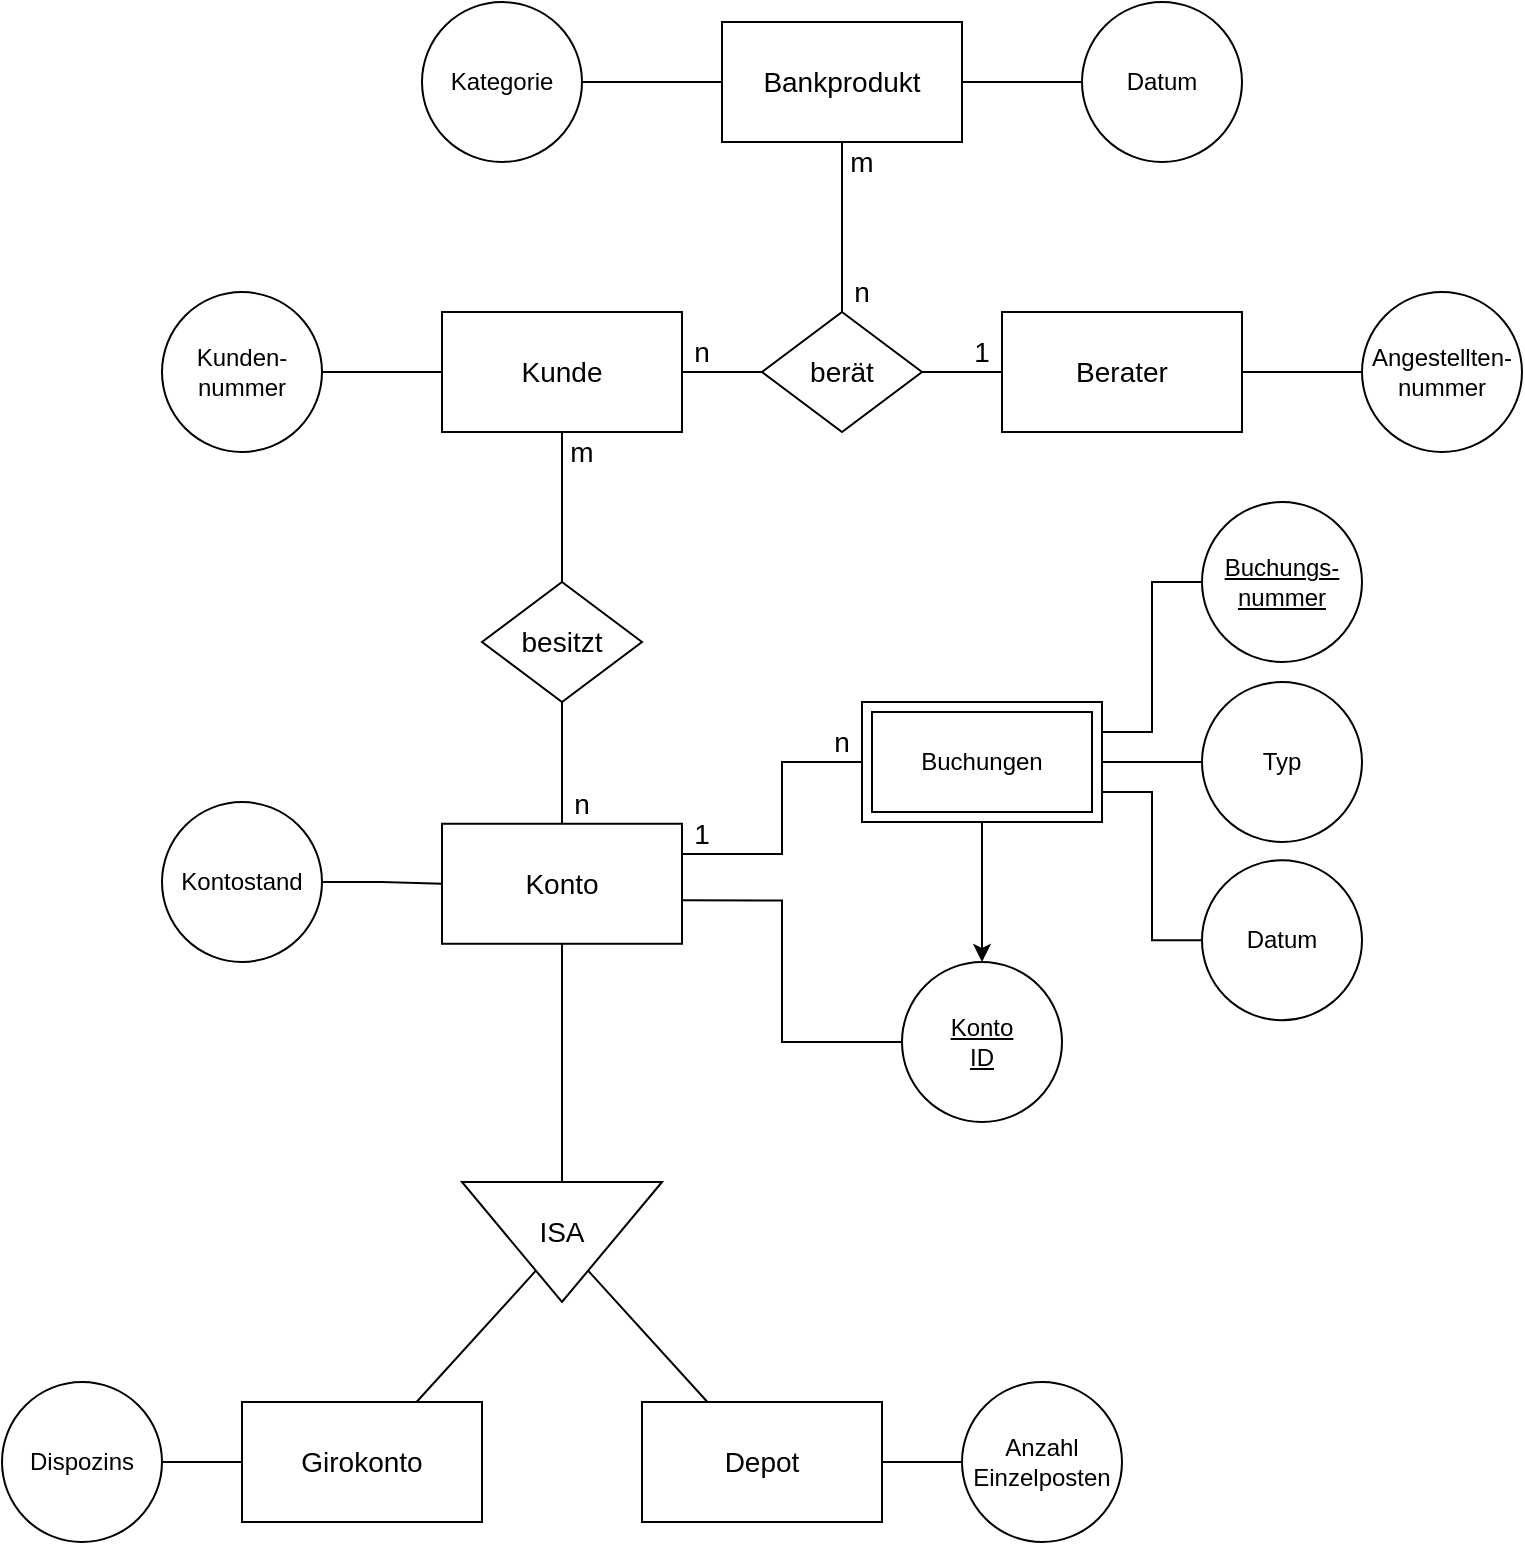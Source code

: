 <mxfile version="24.5.3" type="github">
  <diagram name="Page-1" id="e56a1550-8fbb-45ad-956c-1786394a9013">
    <mxGraphModel dx="1115" dy="600" grid="1" gridSize="10" guides="1" tooltips="1" connect="1" arrows="1" fold="1" page="1" pageScale="1" pageWidth="1100" pageHeight="850" background="none" math="0" shadow="0">
      <root>
        <mxCell id="0" />
        <mxCell id="1" parent="0" />
        <mxCell id="pQFQ0dTqDfRDQ7DIiyZo-3" style="edgeStyle=orthogonalEdgeStyle;rounded=0;orthogonalLoop=1;jettySize=auto;html=1;endArrow=none;endFill=0;" edge="1" parent="1" source="pQFQ0dTqDfRDQ7DIiyZo-1" target="pQFQ0dTqDfRDQ7DIiyZo-2">
          <mxGeometry relative="1" as="geometry" />
        </mxCell>
        <mxCell id="pQFQ0dTqDfRDQ7DIiyZo-1" value="&lt;font style=&quot;font-size: 14px;&quot;&gt;Kunde&lt;/font&gt;" style="rounded=0;whiteSpace=wrap;html=1;" vertex="1" parent="1">
          <mxGeometry x="490" y="185" width="120" height="60" as="geometry" />
        </mxCell>
        <mxCell id="pQFQ0dTqDfRDQ7DIiyZo-2" value="&lt;font style=&quot;font-size: 14px;&quot;&gt;Berater&lt;/font&gt;" style="rounded=0;whiteSpace=wrap;html=1;" vertex="1" parent="1">
          <mxGeometry x="770" y="185" width="120" height="60" as="geometry" />
        </mxCell>
        <mxCell id="pQFQ0dTqDfRDQ7DIiyZo-4" value="1" style="text;html=1;align=center;verticalAlign=middle;whiteSpace=wrap;rounded=0;fontSize=14;" vertex="1" parent="1">
          <mxGeometry x="750" y="195" width="20" height="20" as="geometry" />
        </mxCell>
        <mxCell id="pQFQ0dTqDfRDQ7DIiyZo-5" value="n" style="text;html=1;align=center;verticalAlign=middle;whiteSpace=wrap;rounded=0;fontSize=14;" vertex="1" parent="1">
          <mxGeometry x="610" y="195" width="20" height="20" as="geometry" />
        </mxCell>
        <mxCell id="pQFQ0dTqDfRDQ7DIiyZo-35" style="edgeStyle=orthogonalEdgeStyle;rounded=0;orthogonalLoop=1;jettySize=auto;html=1;endArrow=none;endFill=0;" edge="1" parent="1" source="pQFQ0dTqDfRDQ7DIiyZo-8" target="pQFQ0dTqDfRDQ7DIiyZo-14">
          <mxGeometry relative="1" as="geometry" />
        </mxCell>
        <mxCell id="pQFQ0dTqDfRDQ7DIiyZo-78" style="edgeStyle=orthogonalEdgeStyle;rounded=0;orthogonalLoop=1;jettySize=auto;html=1;endArrow=none;endFill=0;" edge="1" parent="1" source="pQFQ0dTqDfRDQ7DIiyZo-8" target="pQFQ0dTqDfRDQ7DIiyZo-77">
          <mxGeometry relative="1" as="geometry" />
        </mxCell>
        <mxCell id="pQFQ0dTqDfRDQ7DIiyZo-8" value="&lt;font style=&quot;font-size: 14px;&quot;&gt;Bankprodukt&lt;/font&gt;" style="rounded=0;whiteSpace=wrap;html=1;" vertex="1" parent="1">
          <mxGeometry x="630" y="40" width="120" height="60" as="geometry" />
        </mxCell>
        <mxCell id="pQFQ0dTqDfRDQ7DIiyZo-9" value="&lt;font style=&quot;font-size: 14px;&quot;&gt;Konto&lt;/font&gt;" style="rounded=0;whiteSpace=wrap;html=1;" vertex="1" parent="1">
          <mxGeometry x="490" y="440.88" width="120" height="60" as="geometry" />
        </mxCell>
        <mxCell id="pQFQ0dTqDfRDQ7DIiyZo-14" value="berät" style="shape=rhombus;perimeter=rhombusPerimeter;whiteSpace=wrap;html=1;align=center;fontSize=14;" vertex="1" parent="1">
          <mxGeometry x="650" y="185" width="80" height="60" as="geometry" />
        </mxCell>
        <mxCell id="pQFQ0dTqDfRDQ7DIiyZo-20" value="" style="group" vertex="1" connectable="0" parent="1">
          <mxGeometry x="500" y="620" width="100" height="60" as="geometry" />
        </mxCell>
        <mxCell id="pQFQ0dTqDfRDQ7DIiyZo-18" value="" style="triangle;whiteSpace=wrap;html=1;rotation=90;" vertex="1" parent="pQFQ0dTqDfRDQ7DIiyZo-20">
          <mxGeometry x="20" y="-20" width="60" height="100" as="geometry" />
        </mxCell>
        <mxCell id="pQFQ0dTqDfRDQ7DIiyZo-19" value="ISA" style="text;html=1;align=center;verticalAlign=middle;whiteSpace=wrap;rounded=0;fontSize=14;" vertex="1" parent="pQFQ0dTqDfRDQ7DIiyZo-20">
          <mxGeometry x="20" y="10" width="60" height="30" as="geometry" />
        </mxCell>
        <mxCell id="pQFQ0dTqDfRDQ7DIiyZo-22" style="edgeStyle=orthogonalEdgeStyle;rounded=0;orthogonalLoop=1;jettySize=auto;html=1;endArrow=none;endFill=0;" edge="1" parent="1" source="pQFQ0dTqDfRDQ7DIiyZo-18" target="pQFQ0dTqDfRDQ7DIiyZo-9">
          <mxGeometry relative="1" as="geometry" />
        </mxCell>
        <mxCell id="pQFQ0dTqDfRDQ7DIiyZo-24" value="&lt;font style=&quot;font-size: 14px;&quot;&gt;Girokonto&lt;/font&gt;" style="rounded=0;whiteSpace=wrap;html=1;" vertex="1" parent="1">
          <mxGeometry x="390" y="730" width="120" height="60" as="geometry" />
        </mxCell>
        <mxCell id="pQFQ0dTqDfRDQ7DIiyZo-25" value="&lt;font style=&quot;font-size: 14px;&quot;&gt;Depot&lt;/font&gt;" style="rounded=0;whiteSpace=wrap;html=1;" vertex="1" parent="1">
          <mxGeometry x="590" y="730" width="120" height="60" as="geometry" />
        </mxCell>
        <mxCell id="pQFQ0dTqDfRDQ7DIiyZo-26" value="" style="endArrow=none;html=1;rounded=0;" edge="1" parent="1" source="pQFQ0dTqDfRDQ7DIiyZo-24" target="pQFQ0dTqDfRDQ7DIiyZo-18">
          <mxGeometry width="50" height="50" relative="1" as="geometry">
            <mxPoint x="830" y="660" as="sourcePoint" />
            <mxPoint x="620" y="660" as="targetPoint" />
          </mxGeometry>
        </mxCell>
        <mxCell id="pQFQ0dTqDfRDQ7DIiyZo-27" value="" style="endArrow=none;html=1;rounded=0;" edge="1" parent="1" source="pQFQ0dTqDfRDQ7DIiyZo-25" target="pQFQ0dTqDfRDQ7DIiyZo-18">
          <mxGeometry width="50" height="50" relative="1" as="geometry">
            <mxPoint x="487" y="740" as="sourcePoint" />
            <mxPoint x="547" y="674" as="targetPoint" />
          </mxGeometry>
        </mxCell>
        <mxCell id="pQFQ0dTqDfRDQ7DIiyZo-31" style="edgeStyle=orthogonalEdgeStyle;rounded=0;orthogonalLoop=1;jettySize=auto;html=1;endArrow=none;endFill=0;" edge="1" parent="1" source="pQFQ0dTqDfRDQ7DIiyZo-28" target="pQFQ0dTqDfRDQ7DIiyZo-1">
          <mxGeometry relative="1" as="geometry" />
        </mxCell>
        <mxCell id="pQFQ0dTqDfRDQ7DIiyZo-28" value="Kunden-nummer" style="ellipse;whiteSpace=wrap;html=1;aspect=fixed;" vertex="1" parent="1">
          <mxGeometry x="350" y="175" width="80" height="80" as="geometry" />
        </mxCell>
        <mxCell id="pQFQ0dTqDfRDQ7DIiyZo-32" style="edgeStyle=orthogonalEdgeStyle;rounded=0;orthogonalLoop=1;jettySize=auto;html=1;endArrow=none;endFill=0;" edge="1" parent="1" source="pQFQ0dTqDfRDQ7DIiyZo-29" target="pQFQ0dTqDfRDQ7DIiyZo-2">
          <mxGeometry relative="1" as="geometry" />
        </mxCell>
        <mxCell id="pQFQ0dTqDfRDQ7DIiyZo-29" value="Angestellten-nummer" style="ellipse;whiteSpace=wrap;html=1;aspect=fixed;" vertex="1" parent="1">
          <mxGeometry x="950" y="175" width="80" height="80" as="geometry" />
        </mxCell>
        <mxCell id="pQFQ0dTqDfRDQ7DIiyZo-83" style="edgeStyle=orthogonalEdgeStyle;rounded=0;orthogonalLoop=1;jettySize=auto;html=1;entryX=0.997;entryY=0.638;entryDx=0;entryDy=0;endArrow=none;endFill=0;entryPerimeter=0;" edge="1" parent="1" source="pQFQ0dTqDfRDQ7DIiyZo-33" target="pQFQ0dTqDfRDQ7DIiyZo-9">
          <mxGeometry relative="1" as="geometry">
            <Array as="points">
              <mxPoint x="660" y="550" />
              <mxPoint x="660" y="479" />
            </Array>
          </mxGeometry>
        </mxCell>
        <mxCell id="pQFQ0dTqDfRDQ7DIiyZo-33" value="&lt;u&gt;Konto&lt;/u&gt;&lt;div&gt;&lt;u&gt;ID&lt;/u&gt;&lt;/div&gt;" style="ellipse;whiteSpace=wrap;html=1;aspect=fixed;" vertex="1" parent="1">
          <mxGeometry x="720" y="510" width="80" height="80" as="geometry" />
        </mxCell>
        <mxCell id="pQFQ0dTqDfRDQ7DIiyZo-37" value="m" style="text;html=1;align=center;verticalAlign=middle;whiteSpace=wrap;rounded=0;fontSize=14;" vertex="1" parent="1">
          <mxGeometry x="690" y="100" width="20" height="20" as="geometry" />
        </mxCell>
        <mxCell id="pQFQ0dTqDfRDQ7DIiyZo-38" value="n" style="text;html=1;align=center;verticalAlign=middle;whiteSpace=wrap;rounded=0;fontSize=14;" vertex="1" parent="1">
          <mxGeometry x="690" y="165" width="20" height="20" as="geometry" />
        </mxCell>
        <mxCell id="pQFQ0dTqDfRDQ7DIiyZo-40" style="edgeStyle=orthogonalEdgeStyle;rounded=0;orthogonalLoop=1;jettySize=auto;html=1;endArrow=none;endFill=0;" edge="1" parent="1" source="pQFQ0dTqDfRDQ7DIiyZo-39" target="pQFQ0dTqDfRDQ7DIiyZo-8">
          <mxGeometry relative="1" as="geometry" />
        </mxCell>
        <mxCell id="pQFQ0dTqDfRDQ7DIiyZo-39" value="Datum" style="ellipse;whiteSpace=wrap;html=1;aspect=fixed;" vertex="1" parent="1">
          <mxGeometry x="810" y="30" width="80" height="80" as="geometry" />
        </mxCell>
        <mxCell id="pQFQ0dTqDfRDQ7DIiyZo-41" value="" style="endArrow=none;html=1;rounded=0;" edge="1" parent="1" source="pQFQ0dTqDfRDQ7DIiyZo-42" target="pQFQ0dTqDfRDQ7DIiyZo-1">
          <mxGeometry width="50" height="50" relative="1" as="geometry">
            <mxPoint x="530" y="530" as="sourcePoint" />
            <mxPoint x="580" y="480" as="targetPoint" />
          </mxGeometry>
        </mxCell>
        <mxCell id="pQFQ0dTqDfRDQ7DIiyZo-43" value="" style="endArrow=none;html=1;rounded=0;" edge="1" parent="1" source="pQFQ0dTqDfRDQ7DIiyZo-9" target="pQFQ0dTqDfRDQ7DIiyZo-42">
          <mxGeometry width="50" height="50" relative="1" as="geometry">
            <mxPoint x="550" y="440.88" as="sourcePoint" />
            <mxPoint x="557.647" y="379.115" as="targetPoint" />
          </mxGeometry>
        </mxCell>
        <mxCell id="pQFQ0dTqDfRDQ7DIiyZo-42" value="besitzt" style="shape=rhombus;perimeter=rhombusPerimeter;whiteSpace=wrap;html=1;align=center;fontSize=14;" vertex="1" parent="1">
          <mxGeometry x="510" y="320" width="80" height="60" as="geometry" />
        </mxCell>
        <mxCell id="pQFQ0dTqDfRDQ7DIiyZo-44" value="n" style="text;html=1;align=center;verticalAlign=middle;whiteSpace=wrap;rounded=0;fontSize=14;" vertex="1" parent="1">
          <mxGeometry x="550" y="420.88" width="20" height="20" as="geometry" />
        </mxCell>
        <mxCell id="pQFQ0dTqDfRDQ7DIiyZo-45" value="m" style="text;html=1;align=center;verticalAlign=middle;whiteSpace=wrap;rounded=0;fontSize=14;" vertex="1" parent="1">
          <mxGeometry x="550" y="245" width="20" height="20" as="geometry" />
        </mxCell>
        <mxCell id="pQFQ0dTqDfRDQ7DIiyZo-47" style="edgeStyle=orthogonalEdgeStyle;rounded=0;orthogonalLoop=1;jettySize=auto;html=1;endArrow=none;endFill=0;" edge="1" parent="1" source="pQFQ0dTqDfRDQ7DIiyZo-46" target="pQFQ0dTqDfRDQ7DIiyZo-9">
          <mxGeometry relative="1" as="geometry" />
        </mxCell>
        <mxCell id="pQFQ0dTqDfRDQ7DIiyZo-46" value="Konto&lt;span style=&quot;background-color: initial;&quot;&gt;stand&lt;/span&gt;" style="ellipse;whiteSpace=wrap;html=1;aspect=fixed;" vertex="1" parent="1">
          <mxGeometry x="350" y="430" width="80" height="80" as="geometry" />
        </mxCell>
        <mxCell id="pQFQ0dTqDfRDQ7DIiyZo-49" style="edgeStyle=orthogonalEdgeStyle;rounded=0;orthogonalLoop=1;jettySize=auto;html=1;endArrow=none;endFill=0;" edge="1" parent="1" source="pQFQ0dTqDfRDQ7DIiyZo-48" target="pQFQ0dTqDfRDQ7DIiyZo-24">
          <mxGeometry relative="1" as="geometry" />
        </mxCell>
        <mxCell id="pQFQ0dTqDfRDQ7DIiyZo-48" value="Dispozins" style="ellipse;whiteSpace=wrap;html=1;aspect=fixed;" vertex="1" parent="1">
          <mxGeometry x="270" y="720" width="80" height="80" as="geometry" />
        </mxCell>
        <mxCell id="pQFQ0dTqDfRDQ7DIiyZo-51" style="edgeStyle=orthogonalEdgeStyle;rounded=0;orthogonalLoop=1;jettySize=auto;html=1;endArrow=none;endFill=0;" edge="1" parent="1" source="pQFQ0dTqDfRDQ7DIiyZo-50" target="pQFQ0dTqDfRDQ7DIiyZo-25">
          <mxGeometry relative="1" as="geometry" />
        </mxCell>
        <mxCell id="pQFQ0dTqDfRDQ7DIiyZo-50" value="Anzahl Einzelposten" style="ellipse;whiteSpace=wrap;html=1;aspect=fixed;" vertex="1" parent="1">
          <mxGeometry x="750" y="720" width="80" height="80" as="geometry" />
        </mxCell>
        <mxCell id="pQFQ0dTqDfRDQ7DIiyZo-54" style="edgeStyle=orthogonalEdgeStyle;rounded=0;orthogonalLoop=1;jettySize=auto;html=1;endArrow=none;endFill=0;entryX=0;entryY=0.25;entryDx=0;entryDy=0;" edge="1" parent="1" source="pQFQ0dTqDfRDQ7DIiyZo-53" target="pQFQ0dTqDfRDQ7DIiyZo-56">
          <mxGeometry relative="1" as="geometry">
            <Array as="points">
              <mxPoint x="660" y="410" />
              <mxPoint x="660" y="456" />
            </Array>
          </mxGeometry>
        </mxCell>
        <mxCell id="pQFQ0dTqDfRDQ7DIiyZo-70" style="edgeStyle=orthogonalEdgeStyle;rounded=0;orthogonalLoop=1;jettySize=auto;html=1;exitX=1;exitY=0.25;exitDx=0;exitDy=0;entryX=0;entryY=0.5;entryDx=0;entryDy=0;endArrow=none;endFill=0;" edge="1" parent="1" source="pQFQ0dTqDfRDQ7DIiyZo-53" target="pQFQ0dTqDfRDQ7DIiyZo-61">
          <mxGeometry relative="1" as="geometry" />
        </mxCell>
        <mxCell id="pQFQ0dTqDfRDQ7DIiyZo-71" style="edgeStyle=orthogonalEdgeStyle;rounded=0;orthogonalLoop=1;jettySize=auto;html=1;exitX=1;exitY=0.5;exitDx=0;exitDy=0;entryX=0;entryY=0.5;entryDx=0;entryDy=0;endArrow=none;endFill=0;" edge="1" parent="1" source="pQFQ0dTqDfRDQ7DIiyZo-53" target="pQFQ0dTqDfRDQ7DIiyZo-68">
          <mxGeometry relative="1" as="geometry" />
        </mxCell>
        <mxCell id="pQFQ0dTqDfRDQ7DIiyZo-72" style="edgeStyle=orthogonalEdgeStyle;rounded=0;orthogonalLoop=1;jettySize=auto;html=1;exitX=1;exitY=0.75;exitDx=0;exitDy=0;entryX=0;entryY=0.5;entryDx=0;entryDy=0;endArrow=none;endFill=0;" edge="1" parent="1" source="pQFQ0dTqDfRDQ7DIiyZo-53" target="pQFQ0dTqDfRDQ7DIiyZo-69">
          <mxGeometry relative="1" as="geometry" />
        </mxCell>
        <mxCell id="pQFQ0dTqDfRDQ7DIiyZo-93" style="edgeStyle=orthogonalEdgeStyle;rounded=0;orthogonalLoop=1;jettySize=auto;html=1;" edge="1" parent="1" source="pQFQ0dTqDfRDQ7DIiyZo-53" target="pQFQ0dTqDfRDQ7DIiyZo-33">
          <mxGeometry relative="1" as="geometry" />
        </mxCell>
        <mxCell id="pQFQ0dTqDfRDQ7DIiyZo-53" value="Buchungen" style="rounded=0;whiteSpace=wrap;html=1;shape=ext;margin=3;double=1" vertex="1" parent="1">
          <mxGeometry x="700" y="380" width="120" height="60" as="geometry" />
        </mxCell>
        <mxCell id="pQFQ0dTqDfRDQ7DIiyZo-55" value="n" style="text;html=1;align=center;verticalAlign=middle;whiteSpace=wrap;rounded=0;fontSize=14;" vertex="1" parent="1">
          <mxGeometry x="680" y="390" width="20" height="20" as="geometry" />
        </mxCell>
        <mxCell id="pQFQ0dTqDfRDQ7DIiyZo-56" value="1" style="text;html=1;align=center;verticalAlign=middle;whiteSpace=wrap;rounded=0;fontSize=14;" vertex="1" parent="1">
          <mxGeometry x="610" y="436" width="20" height="20" as="geometry" />
        </mxCell>
        <mxCell id="pQFQ0dTqDfRDQ7DIiyZo-61" value="&lt;u&gt;Buchungs-nummer&lt;/u&gt;" style="ellipse;whiteSpace=wrap;html=1;aspect=fixed;" vertex="1" parent="1">
          <mxGeometry x="870" y="280" width="80" height="80" as="geometry" />
        </mxCell>
        <mxCell id="pQFQ0dTqDfRDQ7DIiyZo-68" value="Typ" style="ellipse;whiteSpace=wrap;html=1;aspect=fixed;" vertex="1" parent="1">
          <mxGeometry x="870" y="370" width="80" height="80" as="geometry" />
        </mxCell>
        <mxCell id="pQFQ0dTqDfRDQ7DIiyZo-69" value="Datum" style="ellipse;whiteSpace=wrap;html=1;aspect=fixed;" vertex="1" parent="1">
          <mxGeometry x="870" y="459.12" width="80" height="80" as="geometry" />
        </mxCell>
        <mxCell id="pQFQ0dTqDfRDQ7DIiyZo-77" value="Kategorie" style="ellipse;whiteSpace=wrap;html=1;aspect=fixed;" vertex="1" parent="1">
          <mxGeometry x="480" y="30" width="80" height="80" as="geometry" />
        </mxCell>
      </root>
    </mxGraphModel>
  </diagram>
</mxfile>
